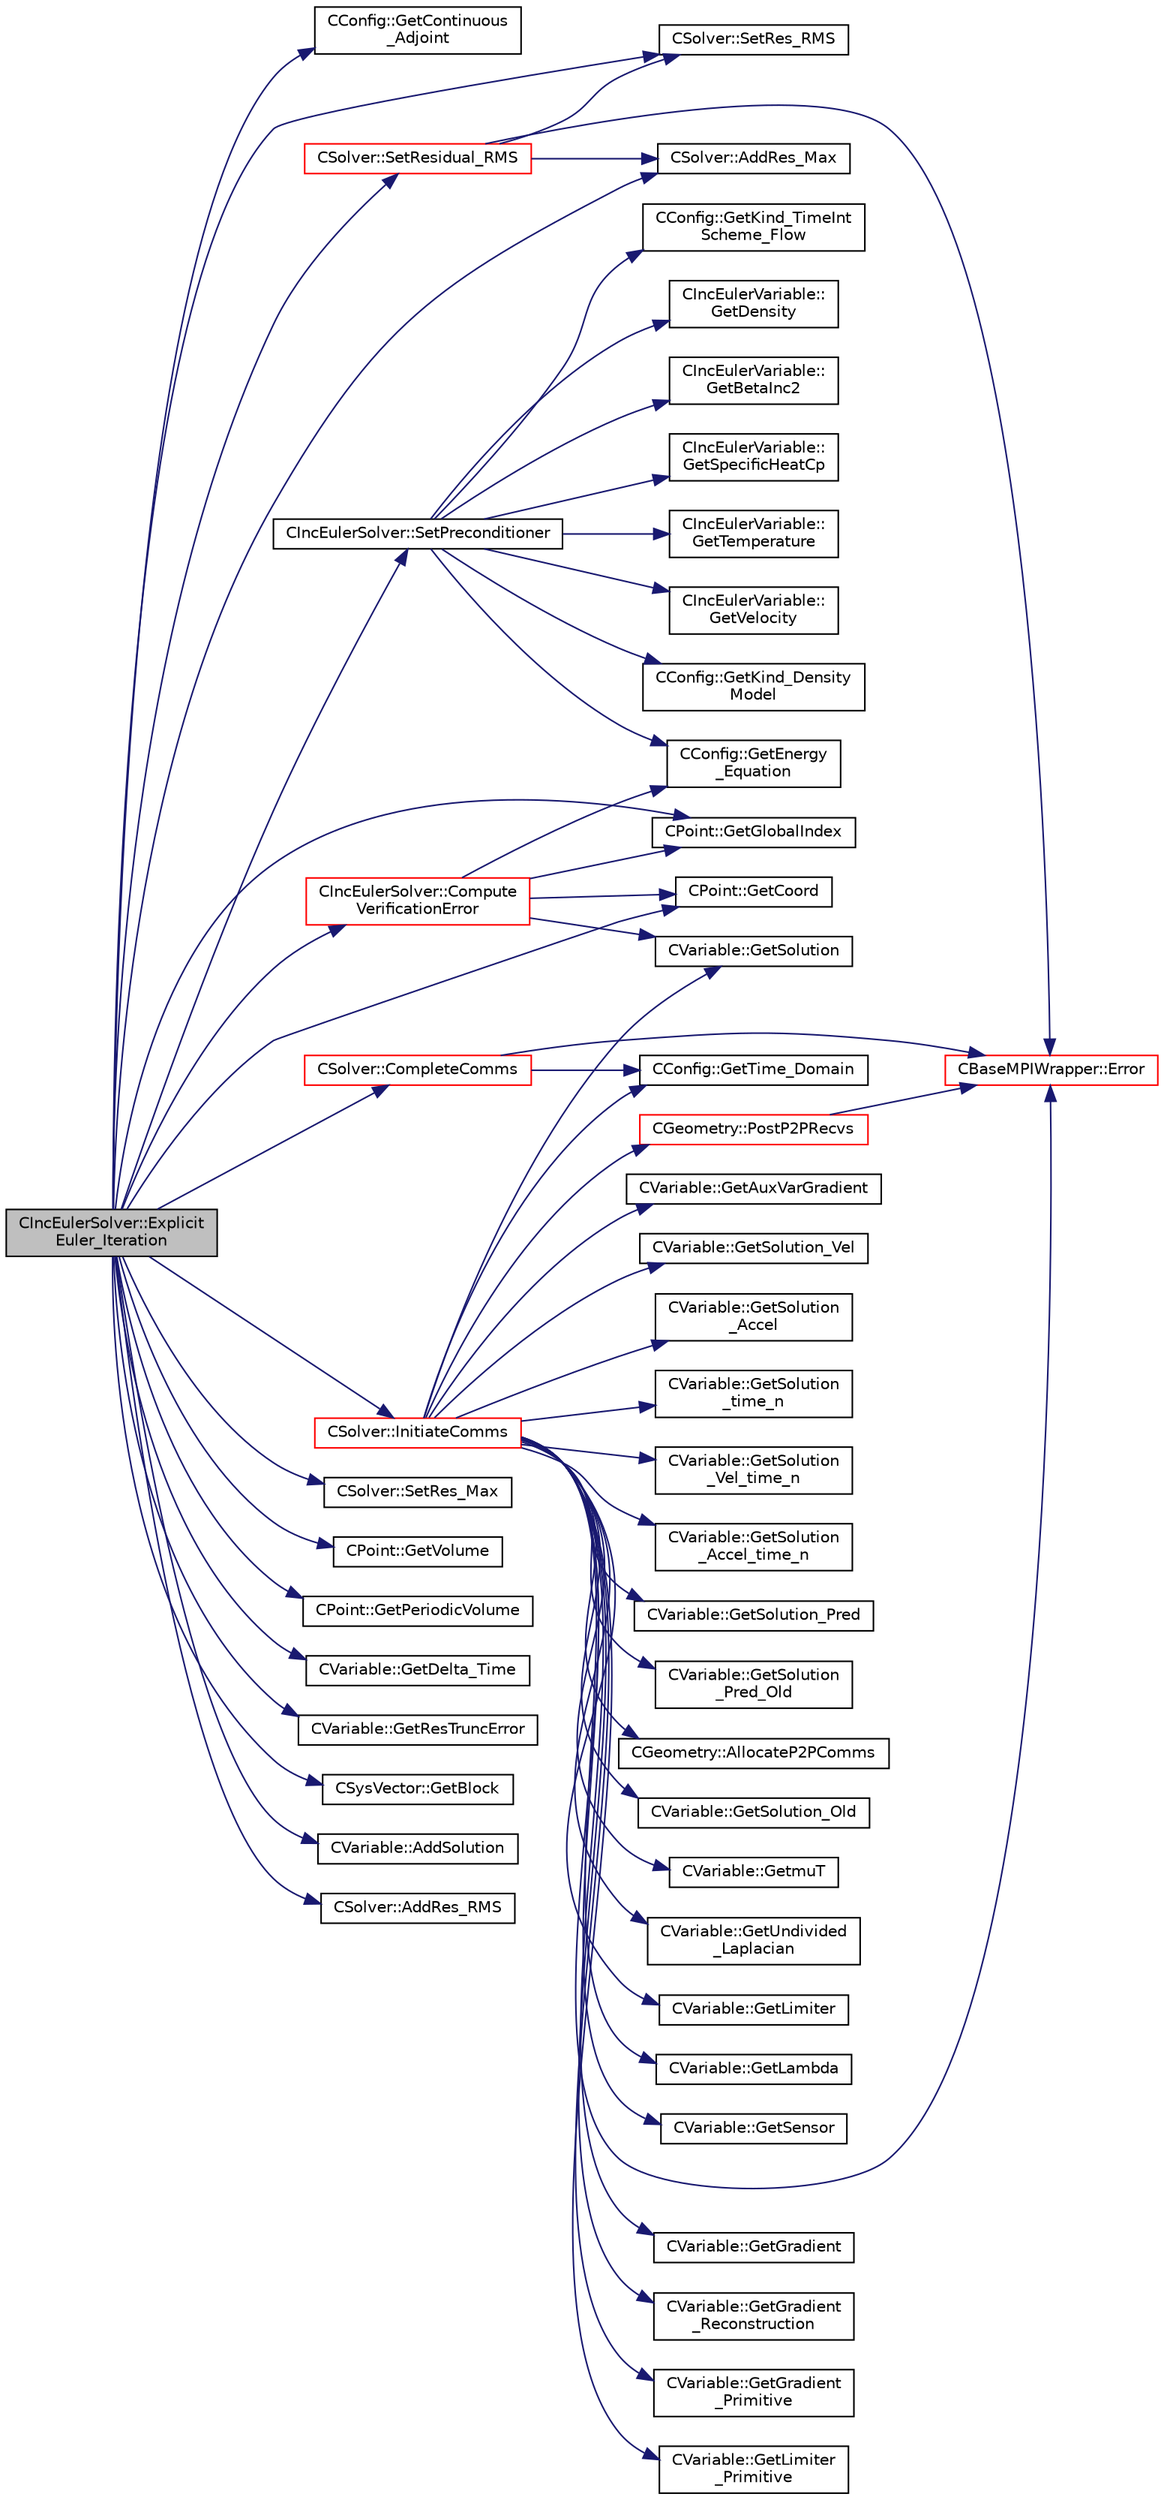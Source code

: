 digraph "CIncEulerSolver::ExplicitEuler_Iteration"
{
  edge [fontname="Helvetica",fontsize="10",labelfontname="Helvetica",labelfontsize="10"];
  node [fontname="Helvetica",fontsize="10",shape=record];
  rankdir="LR";
  Node671 [label="CIncEulerSolver::Explicit\lEuler_Iteration",height=0.2,width=0.4,color="black", fillcolor="grey75", style="filled", fontcolor="black"];
  Node671 -> Node672 [color="midnightblue",fontsize="10",style="solid",fontname="Helvetica"];
  Node672 [label="CConfig::GetContinuous\l_Adjoint",height=0.2,width=0.4,color="black", fillcolor="white", style="filled",URL="$class_c_config.html#a2917fd8eeb6a8bf275a3fc351aac2a5e",tooltip="Determines if problem is adjoint. "];
  Node671 -> Node673 [color="midnightblue",fontsize="10",style="solid",fontname="Helvetica"];
  Node673 [label="CSolver::SetRes_RMS",height=0.2,width=0.4,color="black", fillcolor="white", style="filled",URL="$class_c_solver.html#a6b74eb7a8bc01a4997c9844598f39d2f",tooltip="Set the maximal residual, this is useful for the convergence history. "];
  Node671 -> Node674 [color="midnightblue",fontsize="10",style="solid",fontname="Helvetica"];
  Node674 [label="CSolver::SetRes_Max",height=0.2,width=0.4,color="black", fillcolor="white", style="filled",URL="$class_c_solver.html#adf14c8391575b286636b04e66f0b5ca7",tooltip="Set the maximal residual, this is useful for the convergence history. "];
  Node671 -> Node675 [color="midnightblue",fontsize="10",style="solid",fontname="Helvetica"];
  Node675 [label="CPoint::GetVolume",height=0.2,width=0.4,color="black", fillcolor="white", style="filled",URL="$class_c_point.html#a3c526a15e767c7de9cf163800aa581e5",tooltip="Get area or volume of the control volume. "];
  Node671 -> Node676 [color="midnightblue",fontsize="10",style="solid",fontname="Helvetica"];
  Node676 [label="CPoint::GetPeriodicVolume",height=0.2,width=0.4,color="black", fillcolor="white", style="filled",URL="$class_c_point.html#a2d3f78f1d6fc4783b1d8a0bd10100b38",tooltip="Get the missing component of area or volume for a control volume on a periodic marker. "];
  Node671 -> Node677 [color="midnightblue",fontsize="10",style="solid",fontname="Helvetica"];
  Node677 [label="CVariable::GetDelta_Time",height=0.2,width=0.4,color="black", fillcolor="white", style="filled",URL="$class_c_variable.html#aef3ea2cd0a87d55835bb2bd332678489",tooltip="Get the value of the time step. "];
  Node671 -> Node678 [color="midnightblue",fontsize="10",style="solid",fontname="Helvetica"];
  Node678 [label="CVariable::GetResTruncError",height=0.2,width=0.4,color="black", fillcolor="white", style="filled",URL="$class_c_variable.html#a026747bfe251f06e2a37352eafbf71f4",tooltip="Get the truncation error. "];
  Node671 -> Node679 [color="midnightblue",fontsize="10",style="solid",fontname="Helvetica"];
  Node679 [label="CSysVector::GetBlock",height=0.2,width=0.4,color="black", fillcolor="white", style="filled",URL="$class_c_sys_vector.html#a0f53b910eb47537bbedcade1fa4b7e5e",tooltip="Get the value of the residual. "];
  Node671 -> Node680 [color="midnightblue",fontsize="10",style="solid",fontname="Helvetica"];
  Node680 [label="CIncEulerSolver::SetPreconditioner",height=0.2,width=0.4,color="black", fillcolor="white", style="filled",URL="$class_c_inc_euler_solver.html#a97e5d5db444743431030092e90824efa",tooltip="Compute the preconditioner for low-Mach flows. "];
  Node680 -> Node681 [color="midnightblue",fontsize="10",style="solid",fontname="Helvetica"];
  Node681 [label="CConfig::GetKind_Density\lModel",height=0.2,width=0.4,color="black", fillcolor="white", style="filled",URL="$class_c_config.html#a6ac5dedb352b8312970fe6102e5547f6",tooltip="Option to define the density model for incompressible flows. "];
  Node680 -> Node682 [color="midnightblue",fontsize="10",style="solid",fontname="Helvetica"];
  Node682 [label="CConfig::GetKind_TimeInt\lScheme_Flow",height=0.2,width=0.4,color="black", fillcolor="white", style="filled",URL="$class_c_config.html#a20e5fd7b43cfd2bf2bcf5137f12bc635",tooltip="Get the kind of integration scheme (explicit or implicit) for the flow equations. ..."];
  Node680 -> Node683 [color="midnightblue",fontsize="10",style="solid",fontname="Helvetica"];
  Node683 [label="CConfig::GetEnergy\l_Equation",height=0.2,width=0.4,color="black", fillcolor="white", style="filled",URL="$class_c_config.html#abb2ba1ecf8988532ce9cecb88c206d28",tooltip="Flag for whether to solve the energy equation for incompressible flows. "];
  Node680 -> Node684 [color="midnightblue",fontsize="10",style="solid",fontname="Helvetica"];
  Node684 [label="CIncEulerVariable::\lGetDensity",height=0.2,width=0.4,color="black", fillcolor="white", style="filled",URL="$class_c_inc_euler_variable.html#aa5971e35e634b8d768d369dead2b9ffc",tooltip="Get the density of the flow. "];
  Node680 -> Node685 [color="midnightblue",fontsize="10",style="solid",fontname="Helvetica"];
  Node685 [label="CIncEulerVariable::\lGetBetaInc2",height=0.2,width=0.4,color="black", fillcolor="white", style="filled",URL="$class_c_inc_euler_variable.html#aadb29c1a48fc3c3209bbafc1dabae27c",tooltip="Get the value of beta squared for the incompressible flow. "];
  Node680 -> Node686 [color="midnightblue",fontsize="10",style="solid",fontname="Helvetica"];
  Node686 [label="CIncEulerVariable::\lGetSpecificHeatCp",height=0.2,width=0.4,color="black", fillcolor="white", style="filled",URL="$class_c_inc_euler_variable.html#aadff9ad2450ca12ecea825239db89d06",tooltip="Get the specific heat at constant P of the flow. "];
  Node680 -> Node687 [color="midnightblue",fontsize="10",style="solid",fontname="Helvetica"];
  Node687 [label="CIncEulerVariable::\lGetTemperature",height=0.2,width=0.4,color="black", fillcolor="white", style="filled",URL="$class_c_inc_euler_variable.html#a83ea0fb80f729e0636702cb9ad8f9fac",tooltip="Get the temperature of the flow. "];
  Node680 -> Node688 [color="midnightblue",fontsize="10",style="solid",fontname="Helvetica"];
  Node688 [label="CIncEulerVariable::\lGetVelocity",height=0.2,width=0.4,color="black", fillcolor="white", style="filled",URL="$class_c_inc_euler_variable.html#ab8a0bc37de1ef84311928bb426263f7a",tooltip="Get the velocity of the flow. "];
  Node671 -> Node689 [color="midnightblue",fontsize="10",style="solid",fontname="Helvetica"];
  Node689 [label="CVariable::AddSolution",height=0.2,width=0.4,color="black", fillcolor="white", style="filled",URL="$class_c_variable.html#acb44f7d71d6e55b18bd008b704327f4a",tooltip="Add a value to the solution. "];
  Node671 -> Node690 [color="midnightblue",fontsize="10",style="solid",fontname="Helvetica"];
  Node690 [label="CSolver::AddRes_RMS",height=0.2,width=0.4,color="black", fillcolor="white", style="filled",URL="$class_c_solver.html#a41bc448daf37985882cb2cf27ab1ffd4",tooltip="Adds the maximal residual, this is useful for the convergence history. "];
  Node671 -> Node691 [color="midnightblue",fontsize="10",style="solid",fontname="Helvetica"];
  Node691 [label="CSolver::AddRes_Max",height=0.2,width=0.4,color="black", fillcolor="white", style="filled",URL="$class_c_solver.html#a8068067ba1b56173c95d4799bfb48d9e",tooltip="Adds the maximal residual, this is useful for the convergence history. "];
  Node671 -> Node692 [color="midnightblue",fontsize="10",style="solid",fontname="Helvetica"];
  Node692 [label="CPoint::GetGlobalIndex",height=0.2,width=0.4,color="black", fillcolor="white", style="filled",URL="$class_c_point.html#ab546170a5a03ef210a75fc5531910050",tooltip="Get the global index in a parallel computation. "];
  Node671 -> Node693 [color="midnightblue",fontsize="10",style="solid",fontname="Helvetica"];
  Node693 [label="CPoint::GetCoord",height=0.2,width=0.4,color="black", fillcolor="white", style="filled",URL="$class_c_point.html#a95fe081d22e96e190cb3edcbf0d6525f",tooltip="Get the coordinates dor the control volume. "];
  Node671 -> Node694 [color="midnightblue",fontsize="10",style="solid",fontname="Helvetica"];
  Node694 [label="CSolver::InitiateComms",height=0.2,width=0.4,color="red", fillcolor="white", style="filled",URL="$class_c_solver.html#a68ef94bc50683bd1f1d750b4a8cb7351",tooltip="Routine to load a solver quantity into the data structures for MPI point-to-point communication and t..."];
  Node694 -> Node695 [color="midnightblue",fontsize="10",style="solid",fontname="Helvetica"];
  Node695 [label="CConfig::GetTime_Domain",height=0.2,width=0.4,color="black", fillcolor="white", style="filled",URL="$class_c_config.html#a6a11350b3c8d7577318be43cda6f7292",tooltip="Check if the multizone problem is solved for time domain. "];
  Node694 -> Node696 [color="midnightblue",fontsize="10",style="solid",fontname="Helvetica"];
  Node696 [label="CBaseMPIWrapper::Error",height=0.2,width=0.4,color="red", fillcolor="white", style="filled",URL="$class_c_base_m_p_i_wrapper.html#a04457c47629bda56704e6a8804833eeb"];
  Node694 -> Node698 [color="midnightblue",fontsize="10",style="solid",fontname="Helvetica"];
  Node698 [label="CGeometry::AllocateP2PComms",height=0.2,width=0.4,color="black", fillcolor="white", style="filled",URL="$class_c_geometry.html#ab8d78a9f4017431b7542e154f58a7e63",tooltip="Routine to allocate buffers for point-to-point MPI communications. Also called to dynamically realloc..."];
  Node694 -> Node699 [color="midnightblue",fontsize="10",style="solid",fontname="Helvetica"];
  Node699 [label="CGeometry::PostP2PRecvs",height=0.2,width=0.4,color="red", fillcolor="white", style="filled",URL="$class_c_geometry.html#a35dd847b43dad069e3d73e376a0f32fb",tooltip="Routine to launch non-blocking recvs only for all point-to-point communication with neighboring parti..."];
  Node699 -> Node696 [color="midnightblue",fontsize="10",style="solid",fontname="Helvetica"];
  Node694 -> Node701 [color="midnightblue",fontsize="10",style="solid",fontname="Helvetica"];
  Node701 [label="CVariable::GetSolution",height=0.2,width=0.4,color="black", fillcolor="white", style="filled",URL="$class_c_variable.html#a261483e39c23c1de7cb9aea7e917c121",tooltip="Get the solution. "];
  Node694 -> Node702 [color="midnightblue",fontsize="10",style="solid",fontname="Helvetica"];
  Node702 [label="CVariable::GetSolution_Old",height=0.2,width=0.4,color="black", fillcolor="white", style="filled",URL="$class_c_variable.html#a70a9df6b6cc631f9c3b9a3ef7b3ecfe4",tooltip="Get the old solution of the problem (Runge-Kutta method) "];
  Node694 -> Node703 [color="midnightblue",fontsize="10",style="solid",fontname="Helvetica"];
  Node703 [label="CVariable::GetmuT",height=0.2,width=0.4,color="black", fillcolor="white", style="filled",URL="$class_c_variable.html#ad35ee29420764dda0bbb574f7a7253e7",tooltip="Get the value of the eddy viscosity. "];
  Node694 -> Node704 [color="midnightblue",fontsize="10",style="solid",fontname="Helvetica"];
  Node704 [label="CVariable::GetUndivided\l_Laplacian",height=0.2,width=0.4,color="black", fillcolor="white", style="filled",URL="$class_c_variable.html#a1dd90f7826e65b6b9fe15becaf82b1af",tooltip="Get the undivided laplacian of the solution. "];
  Node694 -> Node705 [color="midnightblue",fontsize="10",style="solid",fontname="Helvetica"];
  Node705 [label="CVariable::GetLimiter",height=0.2,width=0.4,color="black", fillcolor="white", style="filled",URL="$class_c_variable.html#a9575966f5c250fca5f6c6ff4f2dd7558",tooltip="Get the value of the slope limiter. "];
  Node694 -> Node706 [color="midnightblue",fontsize="10",style="solid",fontname="Helvetica"];
  Node706 [label="CVariable::GetLambda",height=0.2,width=0.4,color="black", fillcolor="white", style="filled",URL="$class_c_variable.html#af0b6afbd2666eab791d902f50fc3e869",tooltip="Get the value of the spectral radius. "];
  Node694 -> Node707 [color="midnightblue",fontsize="10",style="solid",fontname="Helvetica"];
  Node707 [label="CVariable::GetSensor",height=0.2,width=0.4,color="black", fillcolor="white", style="filled",URL="$class_c_variable.html#afec545423f883bcd961ac9f1e5d18dd2",tooltip="Get the pressure sensor. "];
  Node694 -> Node708 [color="midnightblue",fontsize="10",style="solid",fontname="Helvetica"];
  Node708 [label="CVariable::GetGradient",height=0.2,width=0.4,color="black", fillcolor="white", style="filled",URL="$class_c_variable.html#a7b58da4a928d622e7c2d4b4db047769d",tooltip="Get the value of the solution gradient. "];
  Node694 -> Node709 [color="midnightblue",fontsize="10",style="solid",fontname="Helvetica"];
  Node709 [label="CVariable::GetGradient\l_Reconstruction",height=0.2,width=0.4,color="black", fillcolor="white", style="filled",URL="$class_c_variable.html#a977f02338e95faf16da03dceb858d21b",tooltip="Get the value of the primitive gradient for MUSCL reconstruction. "];
  Node694 -> Node710 [color="midnightblue",fontsize="10",style="solid",fontname="Helvetica"];
  Node710 [label="CVariable::GetGradient\l_Primitive",height=0.2,width=0.4,color="black", fillcolor="white", style="filled",URL="$class_c_variable.html#a8b7f4e020a837b1fe639e8d875f964d5",tooltip="A virtual member. "];
  Node694 -> Node711 [color="midnightblue",fontsize="10",style="solid",fontname="Helvetica"];
  Node711 [label="CVariable::GetLimiter\l_Primitive",height=0.2,width=0.4,color="black", fillcolor="white", style="filled",URL="$class_c_variable.html#a16ceb9b6d42113b37bb6f19652b22ed4",tooltip="A virtual member. "];
  Node694 -> Node712 [color="midnightblue",fontsize="10",style="solid",fontname="Helvetica"];
  Node712 [label="CVariable::GetAuxVarGradient",height=0.2,width=0.4,color="black", fillcolor="white", style="filled",URL="$class_c_variable.html#a834d120ef94368df0db7b3b96a7a324c",tooltip="Get the gradient of the auxiliary variable. "];
  Node694 -> Node713 [color="midnightblue",fontsize="10",style="solid",fontname="Helvetica"];
  Node713 [label="CVariable::GetSolution_Vel",height=0.2,width=0.4,color="black", fillcolor="white", style="filled",URL="$class_c_variable.html#ae403ee21871629716cbabead1c587dac",tooltip="Get the velocity (Structural Analysis). "];
  Node694 -> Node714 [color="midnightblue",fontsize="10",style="solid",fontname="Helvetica"];
  Node714 [label="CVariable::GetSolution\l_Accel",height=0.2,width=0.4,color="black", fillcolor="white", style="filled",URL="$class_c_variable.html#aef2fdf091198070a00d12cdb4dea3ff6",tooltip="Get the acceleration (Structural Analysis). "];
  Node694 -> Node715 [color="midnightblue",fontsize="10",style="solid",fontname="Helvetica"];
  Node715 [label="CVariable::GetSolution\l_time_n",height=0.2,width=0.4,color="black", fillcolor="white", style="filled",URL="$class_c_variable.html#a9162db789c2ca2b71159697cc500fcce",tooltip="Get the solution at time n. "];
  Node694 -> Node716 [color="midnightblue",fontsize="10",style="solid",fontname="Helvetica"];
  Node716 [label="CVariable::GetSolution\l_Vel_time_n",height=0.2,width=0.4,color="black", fillcolor="white", style="filled",URL="$class_c_variable.html#ab36e9bb95a17f0561a94edb80f1ca4c0",tooltip="Get the velocity of the nodes (Structural Analysis) at time n. "];
  Node694 -> Node717 [color="midnightblue",fontsize="10",style="solid",fontname="Helvetica"];
  Node717 [label="CVariable::GetSolution\l_Accel_time_n",height=0.2,width=0.4,color="black", fillcolor="white", style="filled",URL="$class_c_variable.html#acb493936a05287142a6257122f5cefb5",tooltip="Get the acceleration of the nodes (Structural Analysis) at time n. "];
  Node694 -> Node718 [color="midnightblue",fontsize="10",style="solid",fontname="Helvetica"];
  Node718 [label="CVariable::GetSolution_Pred",height=0.2,width=0.4,color="black", fillcolor="white", style="filled",URL="$class_c_variable.html#adba4a8e082e70a9a6fe5d1d9c6e5c820",tooltip="A virtual member. Get the value of the solution predictor. "];
  Node694 -> Node719 [color="midnightblue",fontsize="10",style="solid",fontname="Helvetica"];
  Node719 [label="CVariable::GetSolution\l_Pred_Old",height=0.2,width=0.4,color="black", fillcolor="white", style="filled",URL="$class_c_variable.html#a626f4cad3d20be125e844b9076e44e07",tooltip="A virtual member. Get the value of the solution predictor. "];
  Node671 -> Node724 [color="midnightblue",fontsize="10",style="solid",fontname="Helvetica"];
  Node724 [label="CSolver::CompleteComms",height=0.2,width=0.4,color="red", fillcolor="white", style="filled",URL="$class_c_solver.html#a8d3046ad54e177f0705a2bff99c1cf16",tooltip="Routine to complete the set of non-blocking communications launched by InitiateComms() and unpacking ..."];
  Node724 -> Node695 [color="midnightblue",fontsize="10",style="solid",fontname="Helvetica"];
  Node724 -> Node696 [color="midnightblue",fontsize="10",style="solid",fontname="Helvetica"];
  Node671 -> Node748 [color="midnightblue",fontsize="10",style="solid",fontname="Helvetica"];
  Node748 [label="CSolver::SetResidual_RMS",height=0.2,width=0.4,color="red", fillcolor="white", style="filled",URL="$class_c_solver.html#a757fe316cc412bb18f1c6dff3beeb6b4",tooltip="Set the value of the max residual and RMS residual. "];
  Node748 -> Node696 [color="midnightblue",fontsize="10",style="solid",fontname="Helvetica"];
  Node748 -> Node673 [color="midnightblue",fontsize="10",style="solid",fontname="Helvetica"];
  Node748 -> Node691 [color="midnightblue",fontsize="10",style="solid",fontname="Helvetica"];
  Node671 -> Node759 [color="midnightblue",fontsize="10",style="solid",fontname="Helvetica"];
  Node759 [label="CIncEulerSolver::Compute\lVerificationError",height=0.2,width=0.4,color="red", fillcolor="white", style="filled",URL="$class_c_inc_euler_solver.html#abadd4cbdfd6257aedf667081237b232a",tooltip="Compute the global error measures (L2, Linf) for verification cases. "];
  Node759 -> Node693 [color="midnightblue",fontsize="10",style="solid",fontname="Helvetica"];
  Node759 -> Node701 [color="midnightblue",fontsize="10",style="solid",fontname="Helvetica"];
  Node759 -> Node692 [color="midnightblue",fontsize="10",style="solid",fontname="Helvetica"];
  Node759 -> Node683 [color="midnightblue",fontsize="10",style="solid",fontname="Helvetica"];
}
